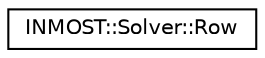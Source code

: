 digraph "Graphical Class Hierarchy"
{
  edge [fontname="Helvetica",fontsize="10",labelfontname="Helvetica",labelfontsize="10"];
  node [fontname="Helvetica",fontsize="10",shape=record];
  rankdir="LR";
  Node1 [label="INMOST::Solver::Row",height=0.2,width=0.4,color="black", fillcolor="white", style="filled",URL="$classINMOST_1_1Solver_1_1Row.html",tooltip="Class to store the sparse matrix row. "];
}
